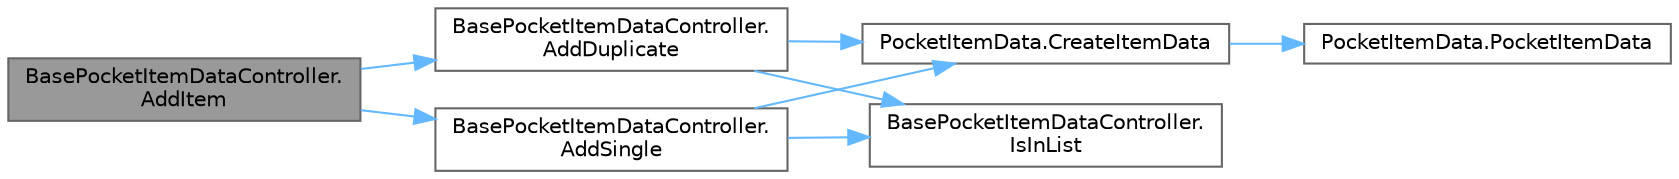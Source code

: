 digraph "BasePocketItemDataController.AddItem"
{
 // LATEX_PDF_SIZE
  bgcolor="transparent";
  edge [fontname=Helvetica,fontsize=10,labelfontname=Helvetica,labelfontsize=10];
  node [fontname=Helvetica,fontsize=10,shape=box,height=0.2,width=0.4];
  rankdir="LR";
  Node1 [id="Node000001",label="BasePocketItemDataController.\lAddItem",height=0.2,width=0.4,color="gray40", fillcolor="grey60", style="filled", fontcolor="black",tooltip=" "];
  Node1 -> Node2 [id="edge8_Node000001_Node000002",color="steelblue1",style="solid",tooltip=" "];
  Node2 [id="Node000002",label="BasePocketItemDataController.\lAddDuplicate",height=0.2,width=0.4,color="grey40", fillcolor="white", style="filled",URL="$class_base_pocket_item_data_controller.html#a9bd4df5915b5452cbd42dc0be56d081a",tooltip=" "];
  Node2 -> Node3 [id="edge9_Node000002_Node000003",color="steelblue1",style="solid",tooltip=" "];
  Node3 [id="Node000003",label="PocketItemData.CreateItemData",height=0.2,width=0.4,color="grey40", fillcolor="white", style="filled",URL="$class_pocket_item_data.html#a71242a159ba5815655935371c9b5f5ea",tooltip=" "];
  Node3 -> Node4 [id="edge10_Node000003_Node000004",color="steelblue1",style="solid",tooltip=" "];
  Node4 [id="Node000004",label="PocketItemData.PocketItemData",height=0.2,width=0.4,color="grey40", fillcolor="white", style="filled",URL="$class_pocket_item_data.html#ac02fc47a2895d9f217f962bf85c04da8",tooltip=" "];
  Node2 -> Node5 [id="edge11_Node000002_Node000005",color="steelblue1",style="solid",tooltip=" "];
  Node5 [id="Node000005",label="BasePocketItemDataController.\lIsInList",height=0.2,width=0.4,color="grey40", fillcolor="white", style="filled",URL="$class_base_pocket_item_data_controller.html#a43c662d00d00b34570fdf965fa70a970",tooltip="ポケット空き容量が最大数に達しているか確認するメソッド"];
  Node1 -> Node6 [id="edge12_Node000001_Node000006",color="steelblue1",style="solid",tooltip=" "];
  Node6 [id="Node000006",label="BasePocketItemDataController.\lAddSingle",height=0.2,width=0.4,color="grey40", fillcolor="white", style="filled",URL="$class_base_pocket_item_data_controller.html#aab4bb3f11f2783acd68ccc28c84b8049",tooltip=" "];
  Node6 -> Node3 [id="edge13_Node000006_Node000003",color="steelblue1",style="solid",tooltip=" "];
  Node6 -> Node5 [id="edge14_Node000006_Node000005",color="steelblue1",style="solid",tooltip=" "];
}
